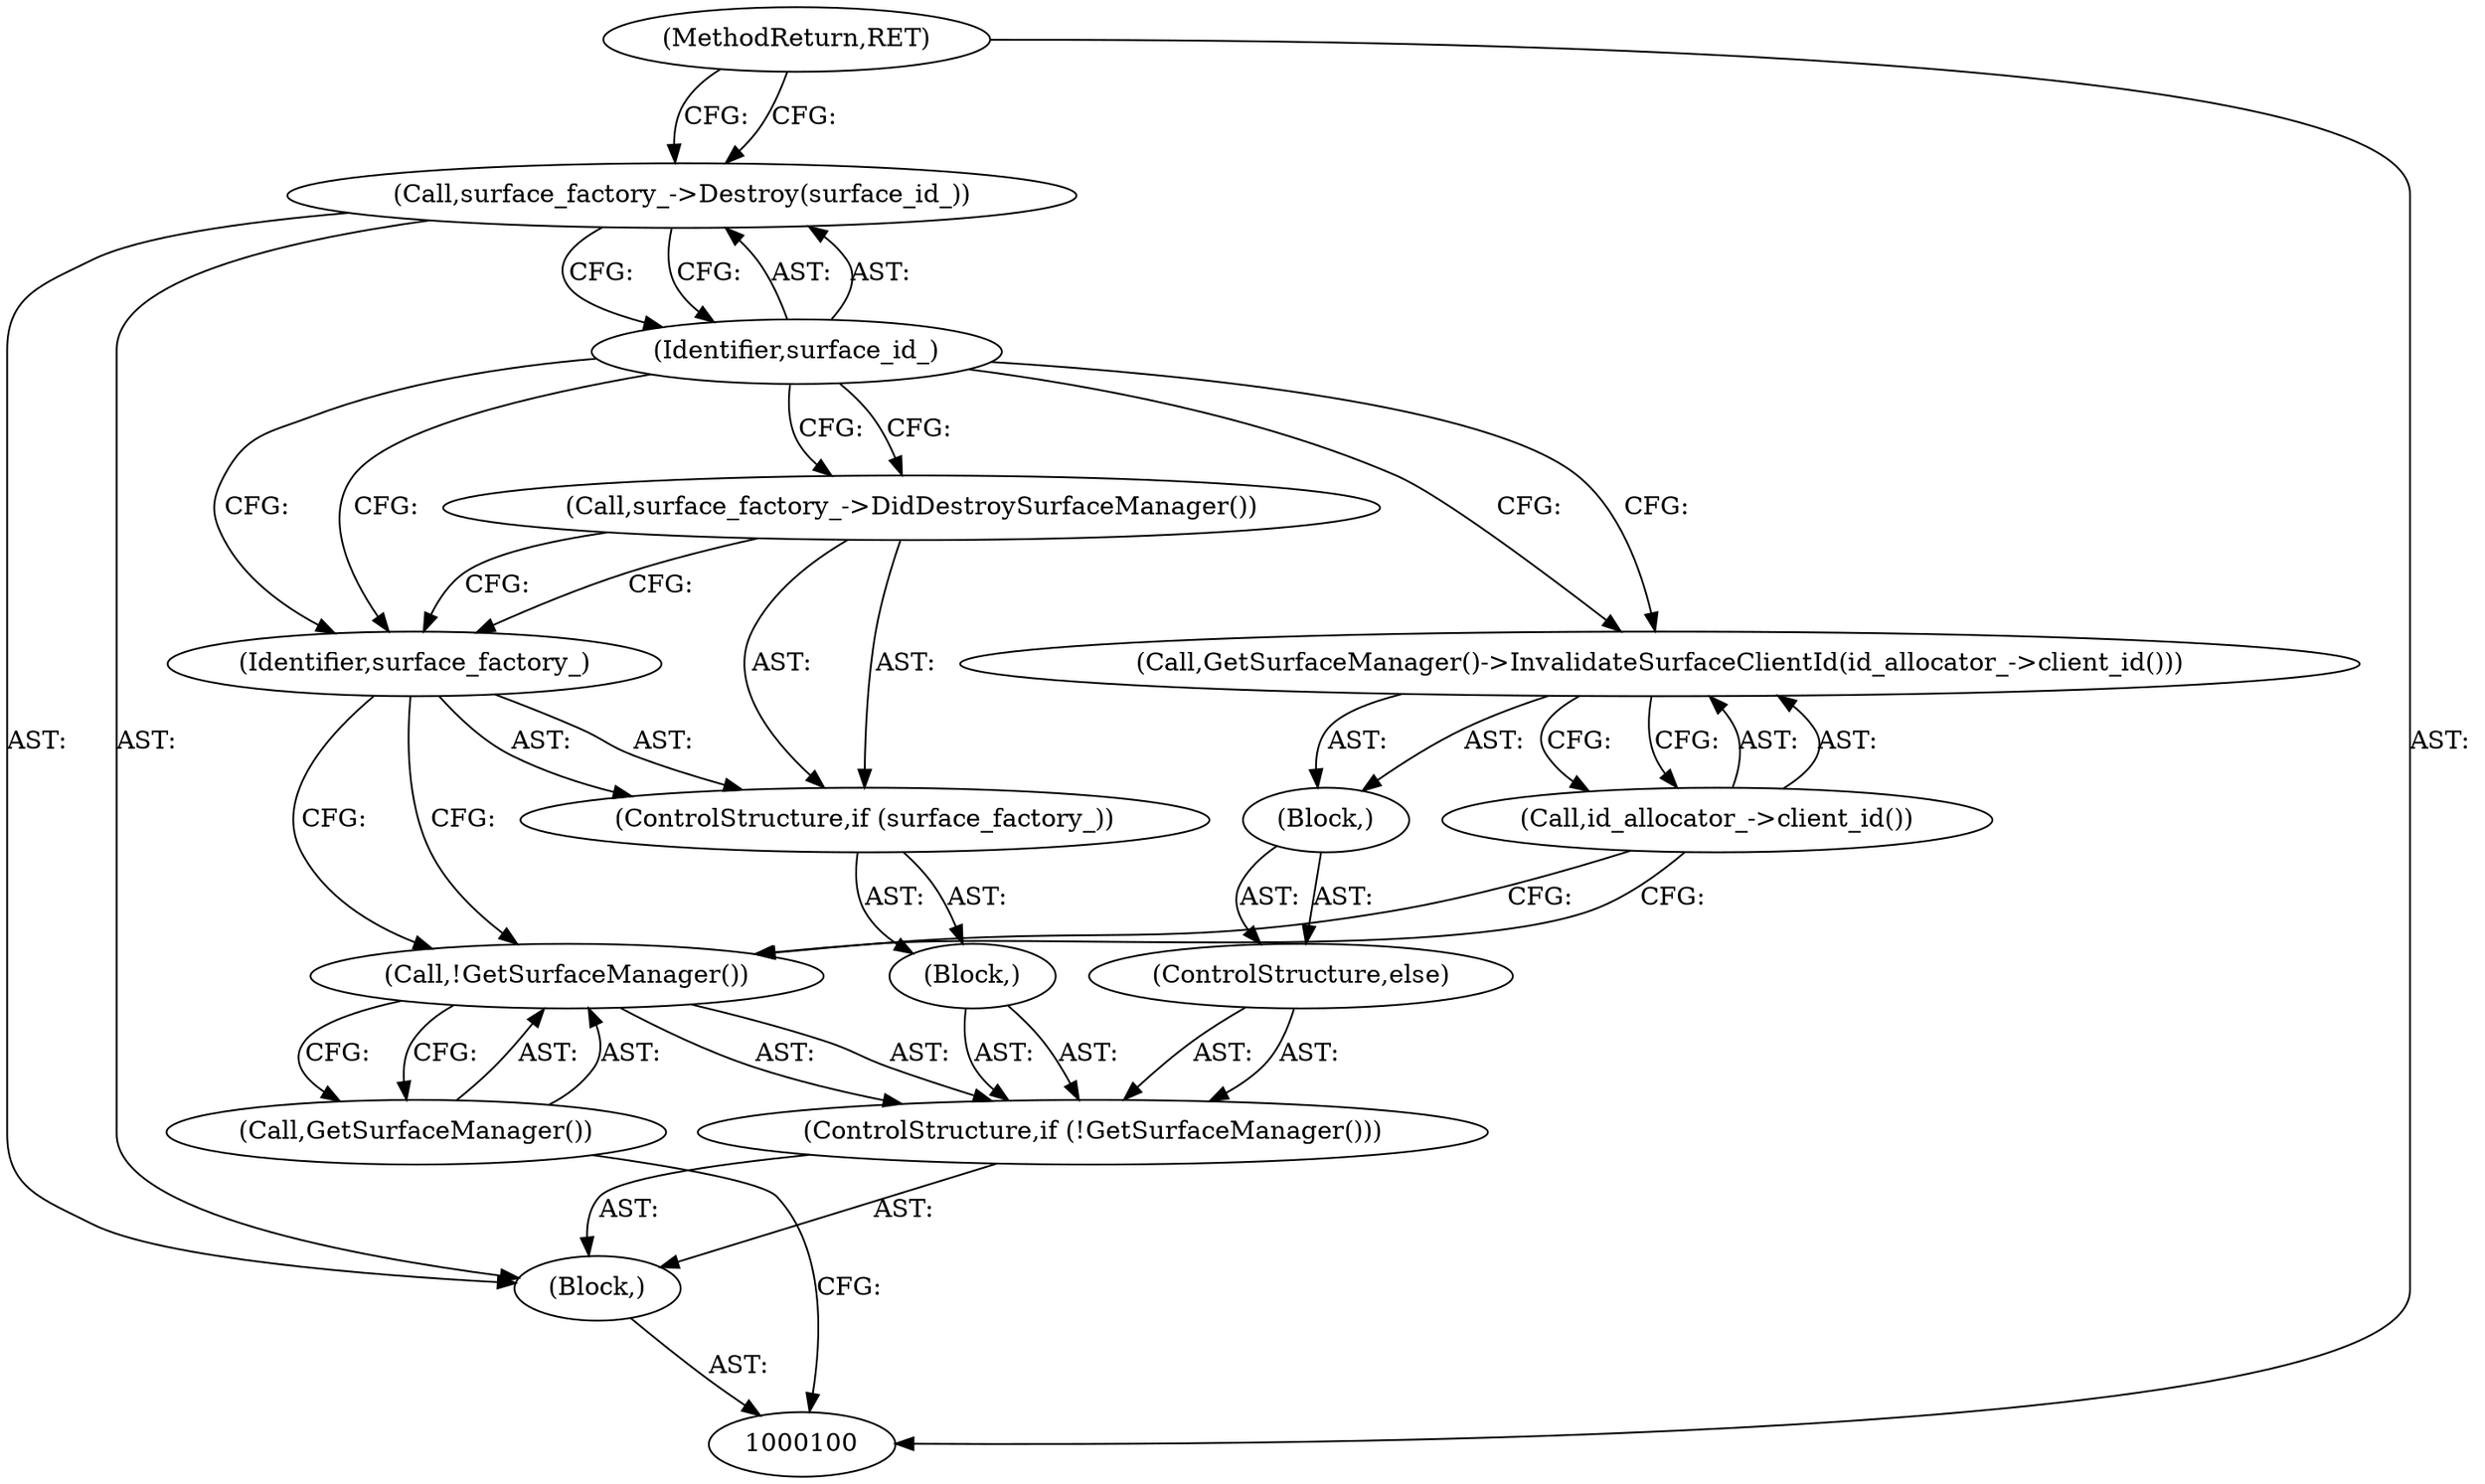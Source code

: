 digraph "1_Chrome_a3987c8b93d3abbba6ea4e438493bf996fff66b7_5" {
"1000115" [label="(MethodReturn,RET)"];
"1000101" [label="(Block,)"];
"1000102" [label="(ControlStructure,if (!GetSurfaceManager()))"];
"1000105" [label="(Block,)"];
"1000103" [label="(Call,!GetSurfaceManager())"];
"1000104" [label="(Call,GetSurfaceManager())"];
"1000106" [label="(ControlStructure,if (surface_factory_))"];
"1000107" [label="(Identifier,surface_factory_)"];
"1000108" [label="(Call,surface_factory_->DidDestroySurfaceManager())"];
"1000109" [label="(ControlStructure,else)"];
"1000110" [label="(Block,)"];
"1000111" [label="(Call,GetSurfaceManager()->InvalidateSurfaceClientId(id_allocator_->client_id()))"];
"1000112" [label="(Call,id_allocator_->client_id())"];
"1000113" [label="(Call,surface_factory_->Destroy(surface_id_))"];
"1000114" [label="(Identifier,surface_id_)"];
"1000115" -> "1000100"  [label="AST: "];
"1000115" -> "1000113"  [label="CFG: "];
"1000101" -> "1000100"  [label="AST: "];
"1000102" -> "1000101"  [label="AST: "];
"1000113" -> "1000101"  [label="AST: "];
"1000102" -> "1000101"  [label="AST: "];
"1000103" -> "1000102"  [label="AST: "];
"1000105" -> "1000102"  [label="AST: "];
"1000109" -> "1000102"  [label="AST: "];
"1000105" -> "1000102"  [label="AST: "];
"1000106" -> "1000105"  [label="AST: "];
"1000103" -> "1000102"  [label="AST: "];
"1000103" -> "1000104"  [label="CFG: "];
"1000104" -> "1000103"  [label="AST: "];
"1000107" -> "1000103"  [label="CFG: "];
"1000112" -> "1000103"  [label="CFG: "];
"1000104" -> "1000103"  [label="AST: "];
"1000104" -> "1000100"  [label="CFG: "];
"1000103" -> "1000104"  [label="CFG: "];
"1000106" -> "1000105"  [label="AST: "];
"1000107" -> "1000106"  [label="AST: "];
"1000108" -> "1000106"  [label="AST: "];
"1000107" -> "1000106"  [label="AST: "];
"1000107" -> "1000103"  [label="CFG: "];
"1000108" -> "1000107"  [label="CFG: "];
"1000114" -> "1000107"  [label="CFG: "];
"1000108" -> "1000106"  [label="AST: "];
"1000108" -> "1000107"  [label="CFG: "];
"1000114" -> "1000108"  [label="CFG: "];
"1000109" -> "1000102"  [label="AST: "];
"1000110" -> "1000109"  [label="AST: "];
"1000110" -> "1000109"  [label="AST: "];
"1000111" -> "1000110"  [label="AST: "];
"1000111" -> "1000110"  [label="AST: "];
"1000111" -> "1000112"  [label="CFG: "];
"1000112" -> "1000111"  [label="AST: "];
"1000114" -> "1000111"  [label="CFG: "];
"1000112" -> "1000111"  [label="AST: "];
"1000112" -> "1000103"  [label="CFG: "];
"1000111" -> "1000112"  [label="CFG: "];
"1000113" -> "1000101"  [label="AST: "];
"1000113" -> "1000114"  [label="CFG: "];
"1000114" -> "1000113"  [label="AST: "];
"1000115" -> "1000113"  [label="CFG: "];
"1000114" -> "1000113"  [label="AST: "];
"1000114" -> "1000108"  [label="CFG: "];
"1000114" -> "1000107"  [label="CFG: "];
"1000114" -> "1000111"  [label="CFG: "];
"1000113" -> "1000114"  [label="CFG: "];
}
